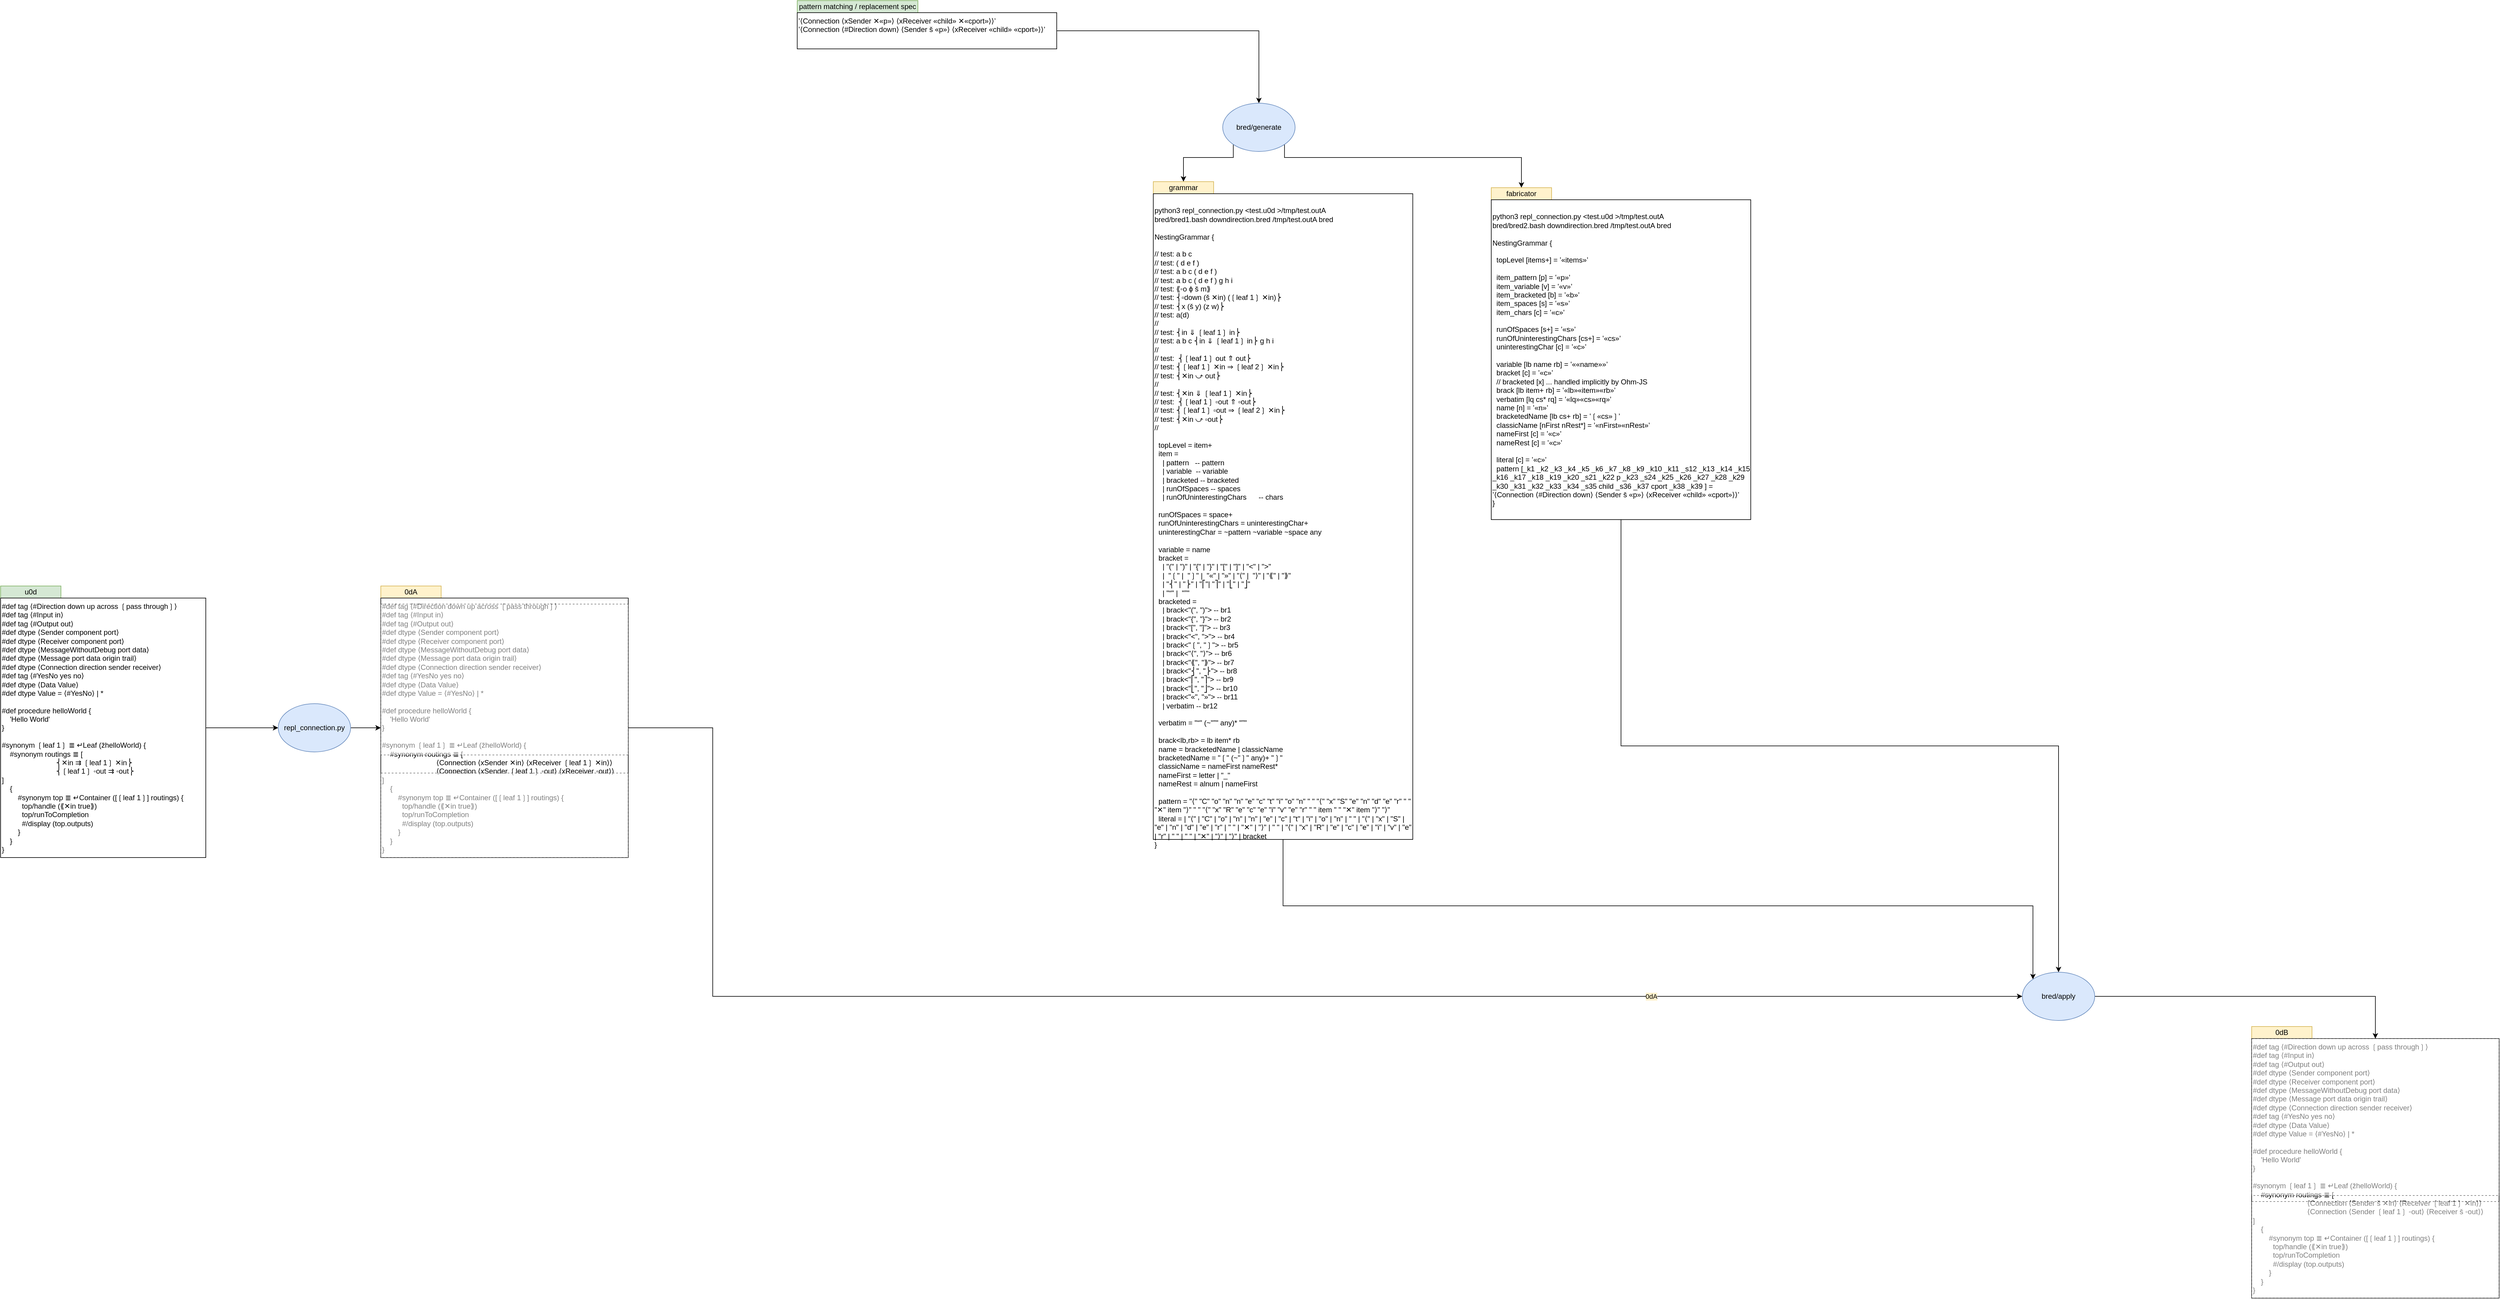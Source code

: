 <mxfile version="14.6.13" type="device"><diagram id="RBHhXf2Mv7RQwu8XnZ0j" name="Page-1"><mxGraphModel dx="5887" dy="2620" grid="1" gridSize="10" guides="1" tooltips="1" connect="1" arrows="1" fold="1" page="1" pageScale="1" pageWidth="1100" pageHeight="850" math="0" shadow="0"><root><mxCell id="0"/><mxCell id="1" parent="0"/><mxCell id="CiINkxuH0iL3IVL6nIa7-1" value="pattern matching / replacement spec" style="rounded=0;whiteSpace=wrap;html=1;fillColor=#d5e8d4;strokeColor=#82b366;" vertex="1" parent="1"><mxGeometry x="-850" y="120" width="200" height="20" as="geometry"/></mxCell><mxCell id="CiINkxuH0iL3IVL6nIa7-38" style="edgeStyle=orthogonalEdgeStyle;rounded=0;orthogonalLoop=1;jettySize=auto;html=1;exitX=1;exitY=0.5;exitDx=0;exitDy=0;" edge="1" parent="1" source="CiINkxuH0iL3IVL6nIa7-2" target="CiINkxuH0iL3IVL6nIa7-4"><mxGeometry relative="1" as="geometry"/></mxCell><mxCell id="CiINkxuH0iL3IVL6nIa7-2" value="&lt;div&gt;‛⟨Connection ⟨xSender ✕«p»⟩ ⟨xReceiver «child» ✕«cport»⟩⟩’&lt;/div&gt;&lt;div&gt;‛⟨Connection ⟨#Direction down⟩ ⟨Sender š «p»⟩ ⟨xReceiver «child» «cport»⟩⟩’&lt;/div&gt;&lt;div&gt;&lt;br&gt;&lt;/div&gt;" style="rounded=0;whiteSpace=wrap;html=1;align=left;verticalAlign=top;" vertex="1" parent="1"><mxGeometry x="-850" y="140" width="430" height="60" as="geometry"/></mxCell><mxCell id="CiINkxuH0iL3IVL6nIa7-9" style="edgeStyle=orthogonalEdgeStyle;rounded=0;orthogonalLoop=1;jettySize=auto;html=1;exitX=0;exitY=1;exitDx=0;exitDy=0;" edge="1" parent="1" source="CiINkxuH0iL3IVL6nIa7-4" target="CiINkxuH0iL3IVL6nIa7-7"><mxGeometry relative="1" as="geometry"><Array as="points"><mxPoint x="-127" y="380"/><mxPoint x="-210" y="380"/></Array></mxGeometry></mxCell><mxCell id="CiINkxuH0iL3IVL6nIa7-14" style="edgeStyle=orthogonalEdgeStyle;rounded=0;orthogonalLoop=1;jettySize=auto;html=1;exitX=1;exitY=1;exitDx=0;exitDy=0;entryX=0.5;entryY=0;entryDx=0;entryDy=0;" edge="1" parent="1" source="CiINkxuH0iL3IVL6nIa7-4" target="CiINkxuH0iL3IVL6nIa7-12"><mxGeometry relative="1" as="geometry"><Array as="points"><mxPoint x="-43" y="380"/><mxPoint x="350" y="380"/></Array></mxGeometry></mxCell><mxCell id="CiINkxuH0iL3IVL6nIa7-4" value="bred/generate" style="ellipse;whiteSpace=wrap;html=1;align=center;fillColor=#dae8fc;strokeColor=#6c8ebf;" vertex="1" parent="1"><mxGeometry x="-145" y="290" width="120" height="80" as="geometry"/></mxCell><mxCell id="CiINkxuH0iL3IVL6nIa7-7" value="grammar" style="rounded=0;whiteSpace=wrap;html=1;fillColor=#fff2cc;strokeColor=#d6b656;" vertex="1" parent="1"><mxGeometry x="-260" y="420" width="100" height="20" as="geometry"/></mxCell><mxCell id="CiINkxuH0iL3IVL6nIa7-21" style="edgeStyle=orthogonalEdgeStyle;rounded=0;orthogonalLoop=1;jettySize=auto;html=1;exitX=0.5;exitY=1;exitDx=0;exitDy=0;entryX=0;entryY=0;entryDx=0;entryDy=0;" edge="1" parent="1" source="CiINkxuH0iL3IVL6nIa7-8" target="CiINkxuH0iL3IVL6nIa7-15"><mxGeometry relative="1" as="geometry"/></mxCell><mxCell id="CiINkxuH0iL3IVL6nIa7-8" value="&lt;div&gt;&lt;div&gt;&lt;br&gt;&lt;/div&gt;&lt;div&gt;python3 repl_connection.py &amp;lt;test.u0d &amp;gt;/tmp/test.outA&lt;/div&gt;&lt;div&gt;bred/bred1.bash downdirection.bred /tmp/test.outA bred&lt;/div&gt;&lt;div&gt;&lt;br&gt;&lt;/div&gt;&lt;div&gt;NestingGrammar {&lt;/div&gt;&lt;div&gt;&lt;br&gt;&lt;/div&gt;&lt;div&gt;// test: a b c&lt;/div&gt;&lt;div&gt;// test: ( d e f )&lt;/div&gt;&lt;div&gt;// test: a b c ( d e f )&lt;/div&gt;&lt;div&gt;// test: a b c ( d e f ) g h i&lt;/div&gt;&lt;div&gt;// test: ⟪◦o ϕ š m⟫&lt;/div&gt;&lt;div&gt;// test: ⎨▫down (š ✕in) (❲leaf 1❳ ✕in)⎬&lt;/div&gt;&lt;div&gt;// test: ⎨x (š y) (z w)⎬&lt;/div&gt;&lt;div&gt;// test: a(d)&lt;/div&gt;&lt;div&gt;//&lt;/div&gt;&lt;div&gt;// test: ⎨in ⇓ ❲leaf 1❳ in⎬&lt;/div&gt;&lt;div&gt;// test: a b c ⎨in ⇓ ❲leaf 1❳ in⎬ g h i&lt;/div&gt;&lt;div&gt;//&lt;/div&gt;&lt;div&gt;// test:&amp;nbsp; ⎨❲leaf 1❳ out ⇑ out⎬&lt;/div&gt;&lt;div&gt;// test: ⎨❲leaf 1❳ ✕in ⇒ ❲leaf 2❳ ✕in⎬&lt;/div&gt;&lt;div&gt;// test: ⎨✕in ⤻ out⎬&lt;/div&gt;&lt;div&gt;//&lt;/div&gt;&lt;div&gt;// test: ⎨✕in ⇓ ❲leaf 1❳ ✕in⎬&lt;/div&gt;&lt;div&gt;// test:&amp;nbsp; ⎨❲leaf 1❳ ▫out ⇑ ▫out⎬&lt;/div&gt;&lt;div&gt;// test: ⎨❲leaf 1❳ ▫out ⇒ ❲leaf 2❳ ✕in⎬&lt;/div&gt;&lt;div&gt;// test: ⎨✕in ⤻ ▫out⎬&lt;/div&gt;&lt;div&gt;//&lt;/div&gt;&lt;div&gt;&lt;br&gt;&lt;/div&gt;&lt;div&gt;&amp;nbsp; topLevel = item+&lt;/div&gt;&lt;div&gt;&amp;nbsp; item =&lt;/div&gt;&lt;div&gt;&amp;nbsp; &amp;nbsp; | pattern&amp;nbsp; &amp;nbsp;-- pattern&lt;/div&gt;&lt;div&gt;&amp;nbsp; &amp;nbsp; | variable&amp;nbsp; -- variable&lt;/div&gt;&lt;div&gt;&amp;nbsp; &amp;nbsp; | bracketed -- bracketed&lt;/div&gt;&lt;div&gt;&amp;nbsp; &amp;nbsp; | runOfSpaces -- spaces&lt;/div&gt;&lt;div&gt;&amp;nbsp; &amp;nbsp; | runOfUninterestingChars&amp;nbsp; &amp;nbsp; &amp;nbsp; -- chars&lt;/div&gt;&lt;div&gt;&lt;br&gt;&lt;/div&gt;&lt;div&gt;&amp;nbsp; runOfSpaces = space+&lt;/div&gt;&lt;div&gt;&amp;nbsp; runOfUninterestingChars = uninterestingChar+&lt;/div&gt;&lt;div&gt;&amp;nbsp; uninterestingChar = ~pattern ~variable ~space any&lt;/div&gt;&lt;div&gt;&amp;nbsp;&amp;nbsp;&lt;/div&gt;&lt;div&gt;&amp;nbsp; variable = name&lt;/div&gt;&lt;div&gt;&amp;nbsp; bracket =&lt;/div&gt;&lt;div&gt;&amp;nbsp; &amp;nbsp; | &quot;(&quot; | &quot;)&quot; | &quot;{&quot; | &quot;}&quot; | &quot;[&quot; | &quot;]&quot; | &quot;&amp;lt;&quot; | &quot;&amp;gt;&quot;&lt;/div&gt;&lt;div&gt;&amp;nbsp; &amp;nbsp; |&amp;nbsp; &quot;❲&quot; |&amp;nbsp; &quot;❳&quot; |&amp;nbsp; &quot;«&quot; | &quot;»&quot; | &quot;⟨&quot; |&amp;nbsp; &quot;⟩&quot; | &quot;⟪&quot; | &quot;⟫&quot;&lt;/div&gt;&lt;div&gt;&amp;nbsp; &amp;nbsp; | &quot;⎨&quot; | &quot;⎬&quot; | &quot;⎡&quot;| &quot;⎤&quot; | &quot;⎣&quot; | &quot;⎦&quot;&lt;/div&gt;&lt;div&gt;&amp;nbsp; &amp;nbsp; | &quot;“&quot; |&amp;nbsp; &quot;”&quot;&lt;/div&gt;&lt;div&gt;&amp;nbsp; bracketed =&lt;/div&gt;&lt;div&gt;&amp;nbsp; &amp;nbsp; | brack&amp;lt;&quot;(&quot;, &quot;)&quot;&amp;gt; -- br1&lt;/div&gt;&lt;div&gt;&amp;nbsp; &amp;nbsp; | brack&amp;lt;&quot;{&quot;, &quot;}&quot;&amp;gt; -- br2&lt;/div&gt;&lt;div&gt;&amp;nbsp; &amp;nbsp; | brack&amp;lt;&quot;[&quot;, &quot;]&quot;&amp;gt; -- br3&lt;/div&gt;&lt;div&gt;&amp;nbsp; &amp;nbsp; | brack&amp;lt;&quot;&amp;lt;&quot;, &quot;&amp;gt;&quot;&amp;gt; -- br4&lt;/div&gt;&lt;div&gt;&amp;nbsp; &amp;nbsp; | brack&amp;lt;&quot;❲&quot;, &quot;❳&quot;&amp;gt; -- br5&lt;/div&gt;&lt;div&gt;&amp;nbsp; &amp;nbsp; | brack&amp;lt;&quot;⟨&quot;, &quot;⟩&quot;&amp;gt; -- br6&lt;/div&gt;&lt;div&gt;&amp;nbsp; &amp;nbsp; | brack&amp;lt;&quot;⟪&quot;, &quot;⟫&quot;&amp;gt; -- br7&lt;/div&gt;&lt;div&gt;&amp;nbsp; &amp;nbsp; | brack&amp;lt;&quot;⎨&quot;, &quot;⎬&quot;&amp;gt; -- br8&lt;/div&gt;&lt;div&gt;&amp;nbsp; &amp;nbsp; | brack&amp;lt;&quot;⎡&quot;, &quot;⎤&quot;&amp;gt; -- br9&lt;/div&gt;&lt;div&gt;&amp;nbsp; &amp;nbsp; | brack&amp;lt;&quot;⎣&quot;, &quot;⎦&quot;&amp;gt; -- br10&lt;/div&gt;&lt;div&gt;&amp;nbsp; &amp;nbsp; | brack&amp;lt;&quot;«&quot;, &quot;»&quot;&amp;gt; -- br11&lt;/div&gt;&lt;div&gt;&amp;nbsp; &amp;nbsp; | verbatim -- br12&lt;/div&gt;&lt;div&gt;&lt;br&gt;&lt;/div&gt;&lt;div&gt;&amp;nbsp; verbatim = &quot;“&quot; (~&quot;”&quot; any)* &quot;”&quot;&lt;/div&gt;&lt;div&gt;&lt;br&gt;&lt;/div&gt;&lt;div&gt;&amp;nbsp; brack&amp;lt;lb,rb&amp;gt; = lb item* rb&lt;/div&gt;&lt;div&gt;&amp;nbsp; name = bracketedName | classicName&lt;/div&gt;&lt;div&gt;&amp;nbsp; bracketedName = &quot;❲&quot; (~&quot;❳&quot; any)+ &quot;❳&quot;&lt;/div&gt;&lt;div&gt;&amp;nbsp; classicName = nameFirst nameRest*&lt;/div&gt;&lt;div&gt;&amp;nbsp; nameFirst = letter | &quot;_&quot;&lt;/div&gt;&lt;div&gt;&amp;nbsp; nameRest = alnum | nameFirst&lt;/div&gt;&lt;div&gt;&lt;br&gt;&lt;/div&gt;&lt;div&gt;&amp;nbsp; pattern = &quot;⟨&quot; &quot;C&quot; &quot;o&quot; &quot;n&quot; &quot;n&quot; &quot;e&quot; &quot;c&quot; &quot;t&quot; &quot;i&quot; &quot;o&quot; &quot;n&quot; &quot; &quot; &quot;⟨&quot; &quot;x&quot; &quot;S&quot; &quot;e&quot; &quot;n&quot; &quot;d&quot; &quot;e&quot; &quot;r&quot; &quot; &quot; &quot;✕&quot; item &quot;⟩&quot; &quot; &quot; &quot;⟨&quot; &quot;x&quot; &quot;R&quot; &quot;e&quot; &quot;c&quot; &quot;e&quot; &quot;i&quot; &quot;v&quot; &quot;e&quot; &quot;r&quot; &quot; &quot; item &quot; &quot; &quot;✕&quot; item &quot;⟩&quot; &quot;⟩&quot;&amp;nbsp;&lt;/div&gt;&lt;div&gt;&amp;nbsp; literal = | &quot;⟨&quot; | &quot;C&quot; | &quot;o&quot; | &quot;n&quot; | &quot;n&quot; | &quot;e&quot; | &quot;c&quot; | &quot;t&quot; | &quot;i&quot; | &quot;o&quot; | &quot;n&quot; | &quot; &quot; | &quot;⟨&quot; | &quot;x&quot; | &quot;S&quot; | &quot;e&quot; | &quot;n&quot; | &quot;d&quot; | &quot;e&quot; | &quot;r&quot; | &quot; &quot; | &quot;✕&quot; | &quot;⟩&quot; | &quot; &quot; | &quot;⟨&quot; | &quot;x&quot; | &quot;R&quot; | &quot;e&quot; | &quot;c&quot; | &quot;e&quot; | &quot;i&quot; | &quot;v&quot; | &quot;e&quot; | &quot;r&quot; | &quot; &quot; | &quot; &quot; | &quot;✕&quot; | &quot;⟩&quot; | &quot;⟩&quot; | bracket&lt;/div&gt;&lt;div&gt;}&lt;/div&gt;&lt;div&gt;&lt;br&gt;&lt;/div&gt;&lt;/div&gt;" style="rounded=0;whiteSpace=wrap;html=1;align=left;verticalAlign=top;" vertex="1" parent="1"><mxGeometry x="-260" y="440" width="430" height="1070" as="geometry"/></mxCell><mxCell id="CiINkxuH0iL3IVL6nIa7-12" value="fabricator" style="rounded=0;whiteSpace=wrap;html=1;fillColor=#fff2cc;strokeColor=#d6b656;" vertex="1" parent="1"><mxGeometry x="300" y="430" width="100" height="20" as="geometry"/></mxCell><mxCell id="CiINkxuH0iL3IVL6nIa7-17" style="edgeStyle=orthogonalEdgeStyle;rounded=0;orthogonalLoop=1;jettySize=auto;html=1;entryX=0.5;entryY=0;entryDx=0;entryDy=0;exitX=0.5;exitY=1;exitDx=0;exitDy=0;" edge="1" parent="1" source="CiINkxuH0iL3IVL6nIa7-13" target="CiINkxuH0iL3IVL6nIa7-15"><mxGeometry relative="1" as="geometry"/></mxCell><mxCell id="CiINkxuH0iL3IVL6nIa7-13" value="&lt;div&gt;&lt;div&gt;&lt;div&gt;&lt;br&gt;&lt;/div&gt;&lt;div&gt;python3 repl_connection.py &amp;lt;test.u0d &amp;gt;/tmp/test.outA&lt;/div&gt;&lt;div&gt;bred/bred2.bash downdirection.bred /tmp/test.outA bred&lt;/div&gt;&lt;div&gt;&lt;br&gt;&lt;/div&gt;&lt;div&gt;NestingGrammar {&lt;/div&gt;&lt;div&gt;&lt;br&gt;&lt;/div&gt;&lt;div&gt;&amp;nbsp; topLevel [items+] = ‛«items»’&lt;/div&gt;&lt;div&gt;&amp;nbsp;&amp;nbsp;&lt;/div&gt;&lt;div&gt;&amp;nbsp; item_pattern [p] = ‛«p»’&lt;/div&gt;&lt;div&gt;&amp;nbsp; item_variable [v] = ‛«v»’&lt;/div&gt;&lt;div&gt;&amp;nbsp; item_bracketed [b] = ‛«b»’&lt;/div&gt;&lt;div&gt;&amp;nbsp; item_spaces [s] = ‛«s»’&lt;/div&gt;&lt;div&gt;&amp;nbsp; item_chars [c] = ‛«c»’&lt;/div&gt;&lt;div&gt;&lt;br&gt;&lt;/div&gt;&lt;div&gt;&amp;nbsp; runOfSpaces [s+] = ‛«s»’&lt;/div&gt;&lt;div&gt;&amp;nbsp; runOfUninterestingChars [cs+] = ‛«cs»’&lt;/div&gt;&lt;div&gt;&amp;nbsp; uninterestingChar [c] = ‛«c»’&lt;/div&gt;&lt;div&gt;&lt;br&gt;&lt;/div&gt;&lt;div&gt;&amp;nbsp; variable [lb name rb] = ‛««name»»’&lt;/div&gt;&lt;div&gt;&amp;nbsp; bracket [c] = ‛«c»’&lt;/div&gt;&lt;div&gt;&amp;nbsp; // bracketed [x] ... handled implicitly by Ohm-JS&lt;/div&gt;&lt;div&gt;&amp;nbsp; brack [lb item+ rb] = ‛«lb»«item»«rb»’&lt;/div&gt;&lt;div&gt;&amp;nbsp; verbatim [lq cs* rq] = ‛«lq»«cs»«rq»’&lt;/div&gt;&lt;div&gt;&amp;nbsp; name [n] = ‛«n»’&lt;/div&gt;&lt;div&gt;&amp;nbsp; bracketedName [lb cs+ rb] = ‛❲«cs»❳’&lt;/div&gt;&lt;div&gt;&amp;nbsp; classicName [nFirst nRest*] = ‛«nFirst»«nRest»’&lt;/div&gt;&lt;div&gt;&amp;nbsp; nameFirst [c] = ‛«c»’&lt;/div&gt;&lt;div&gt;&amp;nbsp; nameRest [c] = ‛«c»’&lt;/div&gt;&lt;div&gt;&lt;br&gt;&lt;/div&gt;&lt;div&gt;&amp;nbsp; literal [c] = ‛«c»’&lt;/div&gt;&lt;div&gt;&amp;nbsp; pattern [_k1 _k2 _k3 _k4 _k5 _k6 _k7 _k8 _k9 _k10 _k11 _s12 _k13 _k14 _k15 _k16 _k17 _k18 _k19 _k20 _s21 _k22 p _k23 _s24 _k25 _k26 _k27 _k28 _k29 _k30 _k31 _k32 _k33 _k34 _s35 child _s36 _k37 cport _k38 _k39 ] = ‛⟨Connection ⟨#Direction down⟩ ⟨Sender š «p»⟩ ⟨xReceiver «child» «cport»⟩⟩’&lt;/div&gt;&lt;div&gt;}&lt;/div&gt;&lt;div&gt;&lt;br&gt;&lt;/div&gt;&lt;div&gt;&lt;br&gt;&lt;/div&gt;&lt;/div&gt;&lt;/div&gt;" style="rounded=0;whiteSpace=wrap;html=1;align=left;verticalAlign=top;" vertex="1" parent="1"><mxGeometry x="300" y="450" width="430" height="530" as="geometry"/></mxCell><mxCell id="CiINkxuH0iL3IVL6nIa7-28" style="edgeStyle=orthogonalEdgeStyle;rounded=0;orthogonalLoop=1;jettySize=auto;html=1;exitX=1;exitY=0.5;exitDx=0;exitDy=0;entryX=0.5;entryY=0;entryDx=0;entryDy=0;" edge="1" parent="1" source="CiINkxuH0iL3IVL6nIa7-15" target="CiINkxuH0iL3IVL6nIa7-27"><mxGeometry relative="1" as="geometry"/></mxCell><mxCell id="CiINkxuH0iL3IVL6nIa7-15" value="bred/apply" style="ellipse;whiteSpace=wrap;html=1;align=center;fillColor=#dae8fc;strokeColor=#6c8ebf;" vertex="1" parent="1"><mxGeometry x="1180" y="1730" width="120" height="80" as="geometry"/></mxCell><mxCell id="CiINkxuH0iL3IVL6nIa7-19" value="0dA" style="rounded=0;whiteSpace=wrap;html=1;fillColor=#fff2cc;strokeColor=#d6b656;" vertex="1" parent="1"><mxGeometry x="-1540" y="1090" width="100" height="20" as="geometry"/></mxCell><mxCell id="CiINkxuH0iL3IVL6nIa7-22" style="edgeStyle=orthogonalEdgeStyle;rounded=0;orthogonalLoop=1;jettySize=auto;html=1;exitX=1;exitY=0.5;exitDx=0;exitDy=0;" edge="1" parent="1" source="CiINkxuH0iL3IVL6nIa7-20" target="CiINkxuH0iL3IVL6nIa7-15"><mxGeometry relative="1" as="geometry"><Array as="points"><mxPoint x="-990" y="1325"/><mxPoint x="-990" y="1770"/></Array></mxGeometry></mxCell><mxCell id="CiINkxuH0iL3IVL6nIa7-41" value="0dA" style="edgeLabel;html=1;align=center;verticalAlign=middle;resizable=0;points=[];labelBackgroundColor=#FFF2CC;" vertex="1" connectable="0" parent="CiINkxuH0iL3IVL6nIa7-22"><mxGeometry x="0.553" relative="1" as="geometry"><mxPoint as="offset"/></mxGeometry></mxCell><mxCell id="CiINkxuH0iL3IVL6nIa7-20" value="&lt;div&gt;#def tag ⟨#Direction down up across ❲pass through❳⟩&lt;/div&gt;&lt;div&gt;#def tag ⟨#Input in⟩&lt;/div&gt;&lt;div&gt;#def tag ⟨#Output out⟩&lt;/div&gt;&lt;div&gt;#def dtype ⟨Sender component port⟩&lt;/div&gt;&lt;div&gt;#def dtype ⟨Receiver component port⟩&lt;/div&gt;&lt;div&gt;#def dtype ⟨MessageWithoutDebug port data⟩&lt;/div&gt;&lt;div&gt;#def dtype ⟨Message port data origin trail⟩&lt;/div&gt;&lt;div&gt;#def dtype ⟨Connection direction sender receiver⟩&lt;/div&gt;&lt;div&gt;#def tag ⟨#YesNo yes no⟩&lt;/div&gt;&lt;div&gt;#def dtype ⟨Data Value⟩&lt;/div&gt;&lt;div&gt;#def dtype Value = ⟨#YesNo⟩ | *&amp;nbsp;&lt;/div&gt;&lt;div&gt;&lt;br&gt;&lt;/div&gt;&lt;div&gt;#def procedure helloWorld {&lt;/div&gt;&lt;div&gt;&amp;nbsp; &amp;nbsp; 'Hello World'&lt;/div&gt;&lt;div&gt;}&lt;/div&gt;&lt;div&gt;&lt;br&gt;&lt;/div&gt;&lt;div&gt;#synonym ❲leaf 1❳ ≣ ↵Leaf (žhelloWorld) {&lt;/div&gt;&lt;div&gt;&amp;nbsp; &amp;nbsp; #synonym routings ≣ [&lt;/div&gt;&lt;div&gt;&amp;nbsp; &amp;nbsp; &amp;nbsp; &amp;nbsp; &amp;nbsp; &amp;nbsp; &amp;nbsp; &amp;nbsp; &amp;nbsp; &amp;nbsp; &amp;nbsp; &amp;nbsp; &amp;nbsp; &amp;nbsp;⟨Connection ⟨xSender ✕in⟩ ⟨xReceiver ❲leaf 1❳ ✕in⟩⟩&lt;/div&gt;&lt;div&gt;&amp;nbsp; &amp;nbsp; &amp;nbsp; &amp;nbsp; &amp;nbsp; &amp;nbsp; &amp;nbsp; &amp;nbsp; &amp;nbsp; &amp;nbsp; &amp;nbsp; &amp;nbsp; &amp;nbsp; &amp;nbsp;⟨Connection ⟨xSender ❲leaf 1❳ ◦out⟩ ⟨xReceiver ◦out⟩⟩&lt;/div&gt;&lt;div&gt;&lt;span&gt;&#9;&#9;&#9;&lt;/span&gt;]&lt;/div&gt;&lt;div&gt;&amp;nbsp; &amp;nbsp; {&lt;/div&gt;&lt;div&gt;&amp;nbsp; &amp;nbsp; &amp;nbsp; &amp;nbsp; #synonym top ≣ ↵Container ([❲leaf 1❳] routings) {&lt;/div&gt;&lt;div&gt;&amp;nbsp; &amp;nbsp; &amp;nbsp; &amp;nbsp; &amp;nbsp; top/handle (⟪✕in true⟫)&lt;/div&gt;&lt;div&gt;&amp;nbsp; &amp;nbsp; &amp;nbsp; &amp;nbsp; &amp;nbsp; top/runToCompletion&amp;nbsp;&lt;/div&gt;&lt;div&gt;&amp;nbsp; &amp;nbsp; &amp;nbsp; &amp;nbsp; &amp;nbsp; #/display (top.outputs)&lt;/div&gt;&lt;div&gt;&amp;nbsp; &amp;nbsp; &amp;nbsp; &amp;nbsp; }&lt;/div&gt;&lt;div&gt;&amp;nbsp; &amp;nbsp; }&lt;/div&gt;&lt;div&gt;}&lt;/div&gt;" style="rounded=0;whiteSpace=wrap;html=1;align=left;verticalAlign=top;" vertex="1" parent="1"><mxGeometry x="-1540" y="1110" width="410" height="430" as="geometry"/></mxCell><mxCell id="CiINkxuH0iL3IVL6nIa7-29" value="u0d" style="rounded=0;whiteSpace=wrap;html=1;fillColor=#d5e8d4;strokeColor=#82b366;" vertex="1" parent="1"><mxGeometry x="-2170" y="1090" width="100" height="20" as="geometry"/></mxCell><mxCell id="CiINkxuH0iL3IVL6nIa7-37" style="edgeStyle=orthogonalEdgeStyle;rounded=0;orthogonalLoop=1;jettySize=auto;html=1;exitX=1;exitY=0.5;exitDx=0;exitDy=0;entryX=0;entryY=0.5;entryDx=0;entryDy=0;" edge="1" parent="1" source="CiINkxuH0iL3IVL6nIa7-30" target="CiINkxuH0iL3IVL6nIa7-32"><mxGeometry relative="1" as="geometry"><mxPoint x="-1730" y="1325" as="targetPoint"/></mxGeometry></mxCell><mxCell id="CiINkxuH0iL3IVL6nIa7-30" value="&lt;div&gt;&lt;div&gt;&lt;div&gt;&lt;div&gt;#def tag ⟨#Direction down up across ❲pass through❳⟩&lt;/div&gt;&lt;div&gt;#def tag ⟨#Input in⟩&lt;/div&gt;&lt;div&gt;#def tag ⟨#Output out⟩&lt;/div&gt;&lt;div&gt;#def dtype ⟨Sender component port⟩&lt;/div&gt;&lt;div&gt;#def dtype ⟨Receiver component port⟩&lt;/div&gt;&lt;div&gt;#def dtype ⟨MessageWithoutDebug port data⟩&lt;/div&gt;&lt;div&gt;#def dtype ⟨Message port data origin trail⟩&lt;/div&gt;&lt;div&gt;#def dtype ⟨Connection direction sender receiver⟩&lt;/div&gt;&lt;div&gt;#def tag ⟨#YesNo yes no⟩&lt;/div&gt;&lt;div&gt;#def dtype ⟨Data Value⟩&lt;/div&gt;&lt;div&gt;#def dtype Value = ⟨#YesNo⟩ | *&amp;nbsp;&lt;/div&gt;&lt;div&gt;&lt;br&gt;&lt;/div&gt;&lt;div&gt;#def procedure helloWorld {&lt;/div&gt;&lt;div&gt;&amp;nbsp; &amp;nbsp; 'Hello World'&lt;/div&gt;&lt;div&gt;}&lt;/div&gt;&lt;div&gt;&lt;br&gt;&lt;/div&gt;&lt;div&gt;#synonym ❲leaf 1❳ ≣ ↵Leaf (žhelloWorld) {&lt;/div&gt;&lt;div&gt;&amp;nbsp; &amp;nbsp; #synonym routings ≣ [&lt;/div&gt;&lt;div&gt;&amp;nbsp; &amp;nbsp; &amp;nbsp; &amp;nbsp; &amp;nbsp; &amp;nbsp; &amp;nbsp; &amp;nbsp; &amp;nbsp; &amp;nbsp; &amp;nbsp; &amp;nbsp; &amp;nbsp; &amp;nbsp;⎨✕in ⇉ ❲leaf 1❳ ✕in⎬&lt;/div&gt;&lt;div&gt;&amp;nbsp; &amp;nbsp; &amp;nbsp; &amp;nbsp; &amp;nbsp; &amp;nbsp; &amp;nbsp; &amp;nbsp; &amp;nbsp; &amp;nbsp; &amp;nbsp; &amp;nbsp; &amp;nbsp; &amp;nbsp;⎨❲leaf 1❳ ◦out ⇉ ◦out⎬&lt;/div&gt;&lt;div&gt;&lt;span&gt;&#9;&#9;&#9;&lt;/span&gt;]&lt;/div&gt;&lt;div&gt;&amp;nbsp; &amp;nbsp; {&lt;/div&gt;&lt;div&gt;&amp;nbsp; &amp;nbsp; &amp;nbsp; &amp;nbsp; #synonym top ≣ ↵Container ([❲leaf 1❳] routings) {&lt;/div&gt;&lt;div&gt;&amp;nbsp; &amp;nbsp; &amp;nbsp; &amp;nbsp; &amp;nbsp; top/handle (⟪✕in true⟫)&lt;/div&gt;&lt;div&gt;&amp;nbsp; &amp;nbsp; &amp;nbsp; &amp;nbsp; &amp;nbsp; top/runToCompletion&amp;nbsp;&lt;/div&gt;&lt;div&gt;&amp;nbsp; &amp;nbsp; &amp;nbsp; &amp;nbsp; &amp;nbsp; #/display (top.outputs)&lt;/div&gt;&lt;div&gt;&amp;nbsp; &amp;nbsp; &amp;nbsp; &amp;nbsp; }&lt;/div&gt;&lt;div&gt;&amp;nbsp; &amp;nbsp; }&lt;/div&gt;&lt;div&gt;}&lt;/div&gt;&lt;/div&gt;&lt;/div&gt;&lt;/div&gt;" style="rounded=0;whiteSpace=wrap;html=1;align=left;verticalAlign=top;" vertex="1" parent="1"><mxGeometry x="-2170" y="1110" width="340" height="430" as="geometry"/></mxCell><mxCell id="CiINkxuH0iL3IVL6nIa7-34" style="edgeStyle=orthogonalEdgeStyle;rounded=0;orthogonalLoop=1;jettySize=auto;html=1;exitX=1;exitY=0.5;exitDx=0;exitDy=0;entryX=0;entryY=0.5;entryDx=0;entryDy=0;" edge="1" parent="1" source="CiINkxuH0iL3IVL6nIa7-32" target="CiINkxuH0iL3IVL6nIa7-20"><mxGeometry relative="1" as="geometry"/></mxCell><mxCell id="CiINkxuH0iL3IVL6nIa7-32" value="repl_connection.py" style="ellipse;whiteSpace=wrap;html=1;align=center;fillColor=#dae8fc;strokeColor=#6c8ebf;" vertex="1" parent="1"><mxGeometry x="-1710" y="1285" width="120" height="80" as="geometry"/></mxCell><mxCell id="CiINkxuH0iL3IVL6nIa7-35" value="" style="rounded=0;whiteSpace=wrap;html=1;dashed=1;opacity=50;align=left;" vertex="1" parent="1"><mxGeometry x="-1540" y="1120" width="410" height="250" as="geometry"/></mxCell><mxCell id="CiINkxuH0iL3IVL6nIa7-36" value="" style="rounded=0;whiteSpace=wrap;html=1;dashed=1;opacity=50;align=left;" vertex="1" parent="1"><mxGeometry x="-1540" y="1400" width="410" height="140" as="geometry"/></mxCell><mxCell id="CiINkxuH0iL3IVL6nIa7-44" value="" style="group" vertex="1" connectable="0" parent="1"><mxGeometry x="1560" y="1820" width="410" height="450" as="geometry"/></mxCell><mxCell id="CiINkxuH0iL3IVL6nIa7-26" value="0dB" style="rounded=0;whiteSpace=wrap;html=1;fillColor=#fff2cc;strokeColor=#d6b656;" vertex="1" parent="CiINkxuH0iL3IVL6nIa7-44"><mxGeometry width="100" height="20" as="geometry"/></mxCell><mxCell id="CiINkxuH0iL3IVL6nIa7-27" value="&lt;div&gt;#def tag ⟨#Direction down up across ❲pass through❳⟩&lt;/div&gt;&lt;div&gt;#def tag ⟨#Input in⟩&lt;/div&gt;&lt;div&gt;#def tag ⟨#Output out⟩&lt;/div&gt;&lt;div&gt;#def dtype ⟨Sender component port⟩&lt;/div&gt;&lt;div&gt;#def dtype ⟨Receiver component port⟩&lt;/div&gt;&lt;div&gt;#def dtype ⟨MessageWithoutDebug port data⟩&lt;/div&gt;&lt;div&gt;#def dtype ⟨Message port data origin trail⟩&lt;/div&gt;&lt;div&gt;#def dtype ⟨Connection direction sender receiver⟩&lt;/div&gt;&lt;div&gt;#def tag ⟨#YesNo yes no⟩&lt;/div&gt;&lt;div&gt;#def dtype ⟨Data Value⟩&lt;/div&gt;&lt;div&gt;#def dtype Value = ⟨#YesNo⟩ | *&amp;nbsp;&lt;/div&gt;&lt;div&gt;&lt;br&gt;&lt;/div&gt;&lt;div&gt;#def procedure helloWorld {&lt;/div&gt;&lt;div&gt;&amp;nbsp; &amp;nbsp; 'Hello World'&lt;/div&gt;&lt;div&gt;}&lt;/div&gt;&lt;div&gt;&lt;br&gt;&lt;/div&gt;&lt;div&gt;#synonym ❲leaf 1❳ ≣ ↵Leaf (žhelloWorld) {&lt;/div&gt;&lt;div&gt;&amp;nbsp; &amp;nbsp; #synonym routings ≣ [&lt;/div&gt;&lt;div&gt;&amp;nbsp; &amp;nbsp; &amp;nbsp; &amp;nbsp; &amp;nbsp; &amp;nbsp; &amp;nbsp; &amp;nbsp; &amp;nbsp; &amp;nbsp; &amp;nbsp; &amp;nbsp; &amp;nbsp; &amp;nbsp;⟨Connection ⟨Sender š ✕in⟩ ⟨Receiver ❲leaf 1❳ ✕in⟩⟩&lt;/div&gt;&lt;div&gt;&amp;nbsp; &amp;nbsp; &amp;nbsp; &amp;nbsp; &amp;nbsp; &amp;nbsp; &amp;nbsp; &amp;nbsp; &amp;nbsp; &amp;nbsp; &amp;nbsp; &amp;nbsp; &amp;nbsp; &amp;nbsp;⟨Connection ⟨Sender ❲leaf 1❳ ◦out⟩ ⟨Receiver š ◦out⟩⟩&lt;/div&gt;&lt;div&gt;&lt;span&gt;&#9;&#9;&#9;&lt;/span&gt;]&lt;/div&gt;&lt;div&gt;&amp;nbsp; &amp;nbsp; {&lt;/div&gt;&lt;div&gt;&amp;nbsp; &amp;nbsp; &amp;nbsp; &amp;nbsp; #synonym top ≣ ↵Container ([❲leaf 1❳] routings) {&lt;/div&gt;&lt;div&gt;&amp;nbsp; &amp;nbsp; &amp;nbsp; &amp;nbsp; &amp;nbsp; top/handle (⟪✕in true⟫)&lt;/div&gt;&lt;div&gt;&amp;nbsp; &amp;nbsp; &amp;nbsp; &amp;nbsp; &amp;nbsp; top/runToCompletion&amp;nbsp;&lt;/div&gt;&lt;div&gt;&amp;nbsp; &amp;nbsp; &amp;nbsp; &amp;nbsp; &amp;nbsp; #/display (top.outputs)&lt;/div&gt;&lt;div&gt;&amp;nbsp; &amp;nbsp; &amp;nbsp; &amp;nbsp; }&lt;/div&gt;&lt;div&gt;&amp;nbsp; &amp;nbsp; }&lt;/div&gt;&lt;div&gt;}&lt;/div&gt;" style="rounded=0;whiteSpace=wrap;html=1;align=left;verticalAlign=top;" vertex="1" parent="CiINkxuH0iL3IVL6nIa7-44"><mxGeometry y="20" width="410" height="430" as="geometry"/></mxCell><mxCell id="CiINkxuH0iL3IVL6nIa7-39" value="" style="rounded=0;whiteSpace=wrap;html=1;dashed=1;opacity=50;align=left;" vertex="1" parent="CiINkxuH0iL3IVL6nIa7-44"><mxGeometry y="20" width="410" height="260" as="geometry"/></mxCell><mxCell id="CiINkxuH0iL3IVL6nIa7-40" value="" style="rounded=0;whiteSpace=wrap;html=1;dashed=1;opacity=50;align=left;" vertex="1" parent="CiINkxuH0iL3IVL6nIa7-44"><mxGeometry y="290" width="410" height="160" as="geometry"/></mxCell></root></mxGraphModel></diagram></mxfile>